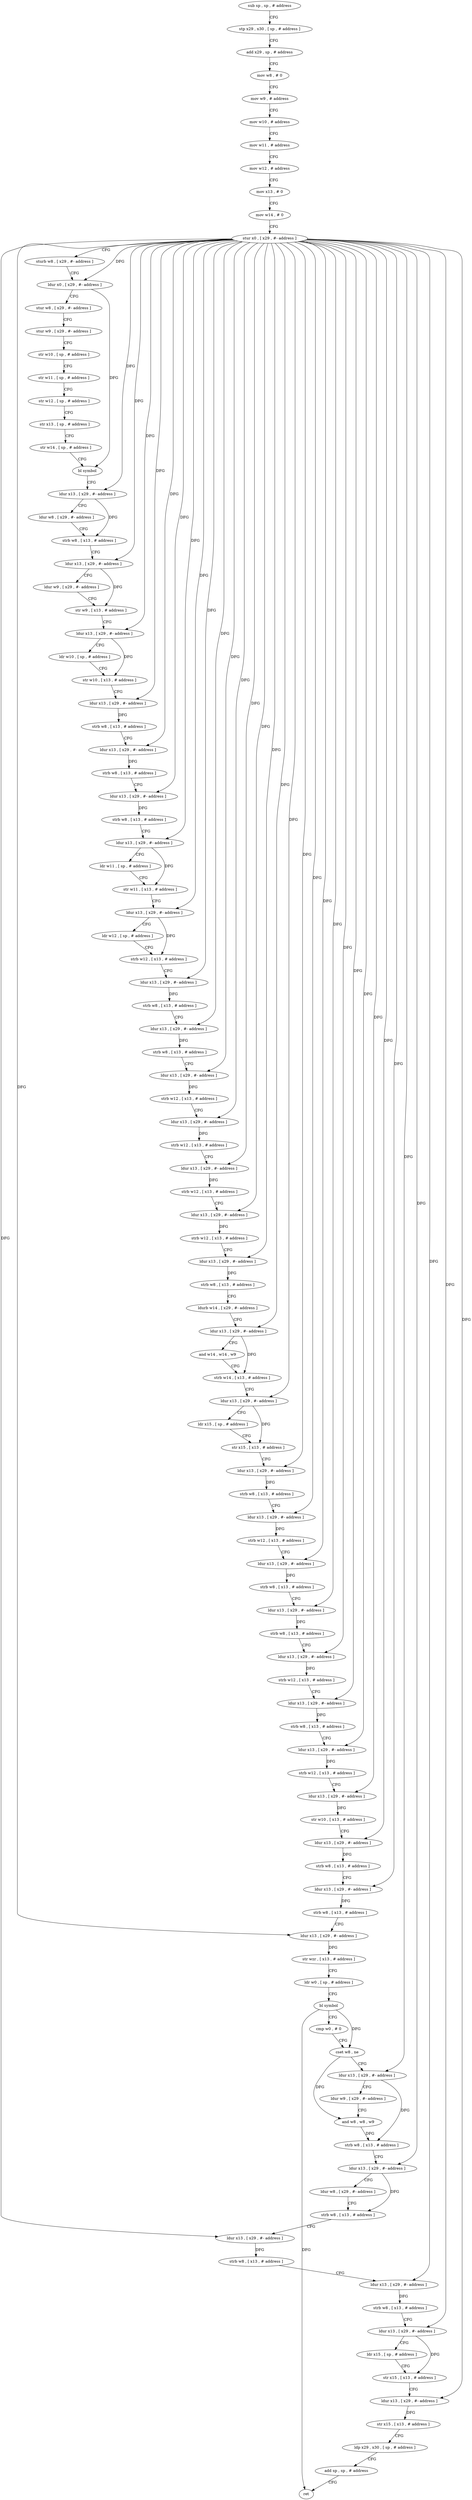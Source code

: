 digraph "func" {
"4208012" [label = "sub sp , sp , # address" ]
"4208016" [label = "stp x29 , x30 , [ sp , # address ]" ]
"4208020" [label = "add x29 , sp , # address" ]
"4208024" [label = "mov w8 , # 0" ]
"4208028" [label = "mov w9 , # address" ]
"4208032" [label = "mov w10 , # address" ]
"4208036" [label = "mov w11 , # address" ]
"4208040" [label = "mov w12 , # address" ]
"4208044" [label = "mov x13 , # 0" ]
"4208048" [label = "mov w14 , # 0" ]
"4208052" [label = "stur x0 , [ x29 , #- address ]" ]
"4208056" [label = "sturb w8 , [ x29 , #- address ]" ]
"4208060" [label = "ldur x0 , [ x29 , #- address ]" ]
"4208064" [label = "stur w8 , [ x29 , #- address ]" ]
"4208068" [label = "stur w9 , [ x29 , #- address ]" ]
"4208072" [label = "str w10 , [ sp , # address ]" ]
"4208076" [label = "str w11 , [ sp , # address ]" ]
"4208080" [label = "str w12 , [ sp , # address ]" ]
"4208084" [label = "str x13 , [ sp , # address ]" ]
"4208088" [label = "str w14 , [ sp , # address ]" ]
"4208092" [label = "bl symbol" ]
"4208096" [label = "ldur x13 , [ x29 , #- address ]" ]
"4208100" [label = "ldur w8 , [ x29 , #- address ]" ]
"4208104" [label = "strb w8 , [ x13 , # address ]" ]
"4208108" [label = "ldur x13 , [ x29 , #- address ]" ]
"4208112" [label = "ldur w9 , [ x29 , #- address ]" ]
"4208116" [label = "str w9 , [ x13 , # address ]" ]
"4208120" [label = "ldur x13 , [ x29 , #- address ]" ]
"4208124" [label = "ldr w10 , [ sp , # address ]" ]
"4208128" [label = "str w10 , [ x13 , # address ]" ]
"4208132" [label = "ldur x13 , [ x29 , #- address ]" ]
"4208136" [label = "strb w8 , [ x13 , # address ]" ]
"4208140" [label = "ldur x13 , [ x29 , #- address ]" ]
"4208144" [label = "strb w8 , [ x13 , # address ]" ]
"4208148" [label = "ldur x13 , [ x29 , #- address ]" ]
"4208152" [label = "strb w8 , [ x13 , # address ]" ]
"4208156" [label = "ldur x13 , [ x29 , #- address ]" ]
"4208160" [label = "ldr w11 , [ sp , # address ]" ]
"4208164" [label = "str w11 , [ x13 , # address ]" ]
"4208168" [label = "ldur x13 , [ x29 , #- address ]" ]
"4208172" [label = "ldr w12 , [ sp , # address ]" ]
"4208176" [label = "strb w12 , [ x13 , # address ]" ]
"4208180" [label = "ldur x13 , [ x29 , #- address ]" ]
"4208184" [label = "strb w8 , [ x13 , # address ]" ]
"4208188" [label = "ldur x13 , [ x29 , #- address ]" ]
"4208192" [label = "strb w8 , [ x13 , # address ]" ]
"4208196" [label = "ldur x13 , [ x29 , #- address ]" ]
"4208200" [label = "strb w12 , [ x13 , # address ]" ]
"4208204" [label = "ldur x13 , [ x29 , #- address ]" ]
"4208208" [label = "strb w12 , [ x13 , # address ]" ]
"4208212" [label = "ldur x13 , [ x29 , #- address ]" ]
"4208216" [label = "strb w12 , [ x13 , # address ]" ]
"4208220" [label = "ldur x13 , [ x29 , #- address ]" ]
"4208224" [label = "strb w12 , [ x13 , # address ]" ]
"4208228" [label = "ldur x13 , [ x29 , #- address ]" ]
"4208232" [label = "strb w8 , [ x13 , # address ]" ]
"4208236" [label = "ldurb w14 , [ x29 , #- address ]" ]
"4208240" [label = "ldur x13 , [ x29 , #- address ]" ]
"4208244" [label = "and w14 , w14 , w9" ]
"4208248" [label = "strb w14 , [ x13 , # address ]" ]
"4208252" [label = "ldur x13 , [ x29 , #- address ]" ]
"4208256" [label = "ldr x15 , [ sp , # address ]" ]
"4208260" [label = "str x15 , [ x13 , # address ]" ]
"4208264" [label = "ldur x13 , [ x29 , #- address ]" ]
"4208268" [label = "strb w8 , [ x13 , # address ]" ]
"4208272" [label = "ldur x13 , [ x29 , #- address ]" ]
"4208276" [label = "strb w12 , [ x13 , # address ]" ]
"4208280" [label = "ldur x13 , [ x29 , #- address ]" ]
"4208284" [label = "strb w8 , [ x13 , # address ]" ]
"4208288" [label = "ldur x13 , [ x29 , #- address ]" ]
"4208292" [label = "strb w8 , [ x13 , # address ]" ]
"4208296" [label = "ldur x13 , [ x29 , #- address ]" ]
"4208300" [label = "strb w12 , [ x13 , # address ]" ]
"4208304" [label = "ldur x13 , [ x29 , #- address ]" ]
"4208308" [label = "strb w8 , [ x13 , # address ]" ]
"4208312" [label = "ldur x13 , [ x29 , #- address ]" ]
"4208316" [label = "strb w12 , [ x13 , # address ]" ]
"4208320" [label = "ldur x13 , [ x29 , #- address ]" ]
"4208324" [label = "str w10 , [ x13 , # address ]" ]
"4208328" [label = "ldur x13 , [ x29 , #- address ]" ]
"4208332" [label = "strb w8 , [ x13 , # address ]" ]
"4208336" [label = "ldur x13 , [ x29 , #- address ]" ]
"4208340" [label = "strb w8 , [ x13 , # address ]" ]
"4208344" [label = "ldur x13 , [ x29 , #- address ]" ]
"4208348" [label = "str wzr , [ x13 , # address ]" ]
"4208352" [label = "ldr w0 , [ sp , # address ]" ]
"4208356" [label = "bl symbol" ]
"4208360" [label = "cmp w0 , # 0" ]
"4208364" [label = "cset w8 , ne" ]
"4208368" [label = "ldur x13 , [ x29 , #- address ]" ]
"4208372" [label = "ldur w9 , [ x29 , #- address ]" ]
"4208376" [label = "and w8 , w8 , w9" ]
"4208380" [label = "strb w8 , [ x13 , # address ]" ]
"4208384" [label = "ldur x13 , [ x29 , #- address ]" ]
"4208388" [label = "ldur w8 , [ x29 , #- address ]" ]
"4208392" [label = "strb w8 , [ x13 , # address ]" ]
"4208396" [label = "ldur x13 , [ x29 , #- address ]" ]
"4208400" [label = "strb w8 , [ x13 , # address ]" ]
"4208404" [label = "ldur x13 , [ x29 , #- address ]" ]
"4208408" [label = "strb w8 , [ x13 , # address ]" ]
"4208412" [label = "ldur x13 , [ x29 , #- address ]" ]
"4208416" [label = "ldr x15 , [ sp , # address ]" ]
"4208420" [label = "str x15 , [ x13 , # address ]" ]
"4208424" [label = "ldur x13 , [ x29 , #- address ]" ]
"4208428" [label = "str x15 , [ x13 , # address ]" ]
"4208432" [label = "ldp x29 , x30 , [ sp , # address ]" ]
"4208436" [label = "add sp , sp , # address" ]
"4208440" [label = "ret" ]
"4208012" -> "4208016" [ label = "CFG" ]
"4208016" -> "4208020" [ label = "CFG" ]
"4208020" -> "4208024" [ label = "CFG" ]
"4208024" -> "4208028" [ label = "CFG" ]
"4208028" -> "4208032" [ label = "CFG" ]
"4208032" -> "4208036" [ label = "CFG" ]
"4208036" -> "4208040" [ label = "CFG" ]
"4208040" -> "4208044" [ label = "CFG" ]
"4208044" -> "4208048" [ label = "CFG" ]
"4208048" -> "4208052" [ label = "CFG" ]
"4208052" -> "4208056" [ label = "CFG" ]
"4208052" -> "4208060" [ label = "DFG" ]
"4208052" -> "4208096" [ label = "DFG" ]
"4208052" -> "4208108" [ label = "DFG" ]
"4208052" -> "4208120" [ label = "DFG" ]
"4208052" -> "4208132" [ label = "DFG" ]
"4208052" -> "4208140" [ label = "DFG" ]
"4208052" -> "4208148" [ label = "DFG" ]
"4208052" -> "4208156" [ label = "DFG" ]
"4208052" -> "4208168" [ label = "DFG" ]
"4208052" -> "4208180" [ label = "DFG" ]
"4208052" -> "4208188" [ label = "DFG" ]
"4208052" -> "4208196" [ label = "DFG" ]
"4208052" -> "4208204" [ label = "DFG" ]
"4208052" -> "4208212" [ label = "DFG" ]
"4208052" -> "4208220" [ label = "DFG" ]
"4208052" -> "4208228" [ label = "DFG" ]
"4208052" -> "4208240" [ label = "DFG" ]
"4208052" -> "4208252" [ label = "DFG" ]
"4208052" -> "4208264" [ label = "DFG" ]
"4208052" -> "4208272" [ label = "DFG" ]
"4208052" -> "4208280" [ label = "DFG" ]
"4208052" -> "4208288" [ label = "DFG" ]
"4208052" -> "4208296" [ label = "DFG" ]
"4208052" -> "4208304" [ label = "DFG" ]
"4208052" -> "4208312" [ label = "DFG" ]
"4208052" -> "4208320" [ label = "DFG" ]
"4208052" -> "4208328" [ label = "DFG" ]
"4208052" -> "4208336" [ label = "DFG" ]
"4208052" -> "4208344" [ label = "DFG" ]
"4208052" -> "4208368" [ label = "DFG" ]
"4208052" -> "4208384" [ label = "DFG" ]
"4208052" -> "4208396" [ label = "DFG" ]
"4208052" -> "4208404" [ label = "DFG" ]
"4208052" -> "4208412" [ label = "DFG" ]
"4208052" -> "4208424" [ label = "DFG" ]
"4208056" -> "4208060" [ label = "CFG" ]
"4208060" -> "4208064" [ label = "CFG" ]
"4208060" -> "4208092" [ label = "DFG" ]
"4208064" -> "4208068" [ label = "CFG" ]
"4208068" -> "4208072" [ label = "CFG" ]
"4208072" -> "4208076" [ label = "CFG" ]
"4208076" -> "4208080" [ label = "CFG" ]
"4208080" -> "4208084" [ label = "CFG" ]
"4208084" -> "4208088" [ label = "CFG" ]
"4208088" -> "4208092" [ label = "CFG" ]
"4208092" -> "4208096" [ label = "CFG" ]
"4208096" -> "4208100" [ label = "CFG" ]
"4208096" -> "4208104" [ label = "DFG" ]
"4208100" -> "4208104" [ label = "CFG" ]
"4208104" -> "4208108" [ label = "CFG" ]
"4208108" -> "4208112" [ label = "CFG" ]
"4208108" -> "4208116" [ label = "DFG" ]
"4208112" -> "4208116" [ label = "CFG" ]
"4208116" -> "4208120" [ label = "CFG" ]
"4208120" -> "4208124" [ label = "CFG" ]
"4208120" -> "4208128" [ label = "DFG" ]
"4208124" -> "4208128" [ label = "CFG" ]
"4208128" -> "4208132" [ label = "CFG" ]
"4208132" -> "4208136" [ label = "DFG" ]
"4208136" -> "4208140" [ label = "CFG" ]
"4208140" -> "4208144" [ label = "DFG" ]
"4208144" -> "4208148" [ label = "CFG" ]
"4208148" -> "4208152" [ label = "DFG" ]
"4208152" -> "4208156" [ label = "CFG" ]
"4208156" -> "4208160" [ label = "CFG" ]
"4208156" -> "4208164" [ label = "DFG" ]
"4208160" -> "4208164" [ label = "CFG" ]
"4208164" -> "4208168" [ label = "CFG" ]
"4208168" -> "4208172" [ label = "CFG" ]
"4208168" -> "4208176" [ label = "DFG" ]
"4208172" -> "4208176" [ label = "CFG" ]
"4208176" -> "4208180" [ label = "CFG" ]
"4208180" -> "4208184" [ label = "DFG" ]
"4208184" -> "4208188" [ label = "CFG" ]
"4208188" -> "4208192" [ label = "DFG" ]
"4208192" -> "4208196" [ label = "CFG" ]
"4208196" -> "4208200" [ label = "DFG" ]
"4208200" -> "4208204" [ label = "CFG" ]
"4208204" -> "4208208" [ label = "DFG" ]
"4208208" -> "4208212" [ label = "CFG" ]
"4208212" -> "4208216" [ label = "DFG" ]
"4208216" -> "4208220" [ label = "CFG" ]
"4208220" -> "4208224" [ label = "DFG" ]
"4208224" -> "4208228" [ label = "CFG" ]
"4208228" -> "4208232" [ label = "DFG" ]
"4208232" -> "4208236" [ label = "CFG" ]
"4208236" -> "4208240" [ label = "CFG" ]
"4208240" -> "4208244" [ label = "CFG" ]
"4208240" -> "4208248" [ label = "DFG" ]
"4208244" -> "4208248" [ label = "CFG" ]
"4208248" -> "4208252" [ label = "CFG" ]
"4208252" -> "4208256" [ label = "CFG" ]
"4208252" -> "4208260" [ label = "DFG" ]
"4208256" -> "4208260" [ label = "CFG" ]
"4208260" -> "4208264" [ label = "CFG" ]
"4208264" -> "4208268" [ label = "DFG" ]
"4208268" -> "4208272" [ label = "CFG" ]
"4208272" -> "4208276" [ label = "DFG" ]
"4208276" -> "4208280" [ label = "CFG" ]
"4208280" -> "4208284" [ label = "DFG" ]
"4208284" -> "4208288" [ label = "CFG" ]
"4208288" -> "4208292" [ label = "DFG" ]
"4208292" -> "4208296" [ label = "CFG" ]
"4208296" -> "4208300" [ label = "DFG" ]
"4208300" -> "4208304" [ label = "CFG" ]
"4208304" -> "4208308" [ label = "DFG" ]
"4208308" -> "4208312" [ label = "CFG" ]
"4208312" -> "4208316" [ label = "DFG" ]
"4208316" -> "4208320" [ label = "CFG" ]
"4208320" -> "4208324" [ label = "DFG" ]
"4208324" -> "4208328" [ label = "CFG" ]
"4208328" -> "4208332" [ label = "DFG" ]
"4208332" -> "4208336" [ label = "CFG" ]
"4208336" -> "4208340" [ label = "DFG" ]
"4208340" -> "4208344" [ label = "CFG" ]
"4208344" -> "4208348" [ label = "DFG" ]
"4208348" -> "4208352" [ label = "CFG" ]
"4208352" -> "4208356" [ label = "CFG" ]
"4208356" -> "4208360" [ label = "CFG" ]
"4208356" -> "4208364" [ label = "DFG" ]
"4208356" -> "4208440" [ label = "DFG" ]
"4208360" -> "4208364" [ label = "CFG" ]
"4208364" -> "4208368" [ label = "CFG" ]
"4208364" -> "4208376" [ label = "DFG" ]
"4208368" -> "4208372" [ label = "CFG" ]
"4208368" -> "4208380" [ label = "DFG" ]
"4208372" -> "4208376" [ label = "CFG" ]
"4208376" -> "4208380" [ label = "DFG" ]
"4208380" -> "4208384" [ label = "CFG" ]
"4208384" -> "4208388" [ label = "CFG" ]
"4208384" -> "4208392" [ label = "DFG" ]
"4208388" -> "4208392" [ label = "CFG" ]
"4208392" -> "4208396" [ label = "CFG" ]
"4208396" -> "4208400" [ label = "DFG" ]
"4208400" -> "4208404" [ label = "CFG" ]
"4208404" -> "4208408" [ label = "DFG" ]
"4208408" -> "4208412" [ label = "CFG" ]
"4208412" -> "4208416" [ label = "CFG" ]
"4208412" -> "4208420" [ label = "DFG" ]
"4208416" -> "4208420" [ label = "CFG" ]
"4208420" -> "4208424" [ label = "CFG" ]
"4208424" -> "4208428" [ label = "DFG" ]
"4208428" -> "4208432" [ label = "CFG" ]
"4208432" -> "4208436" [ label = "CFG" ]
"4208436" -> "4208440" [ label = "CFG" ]
}
